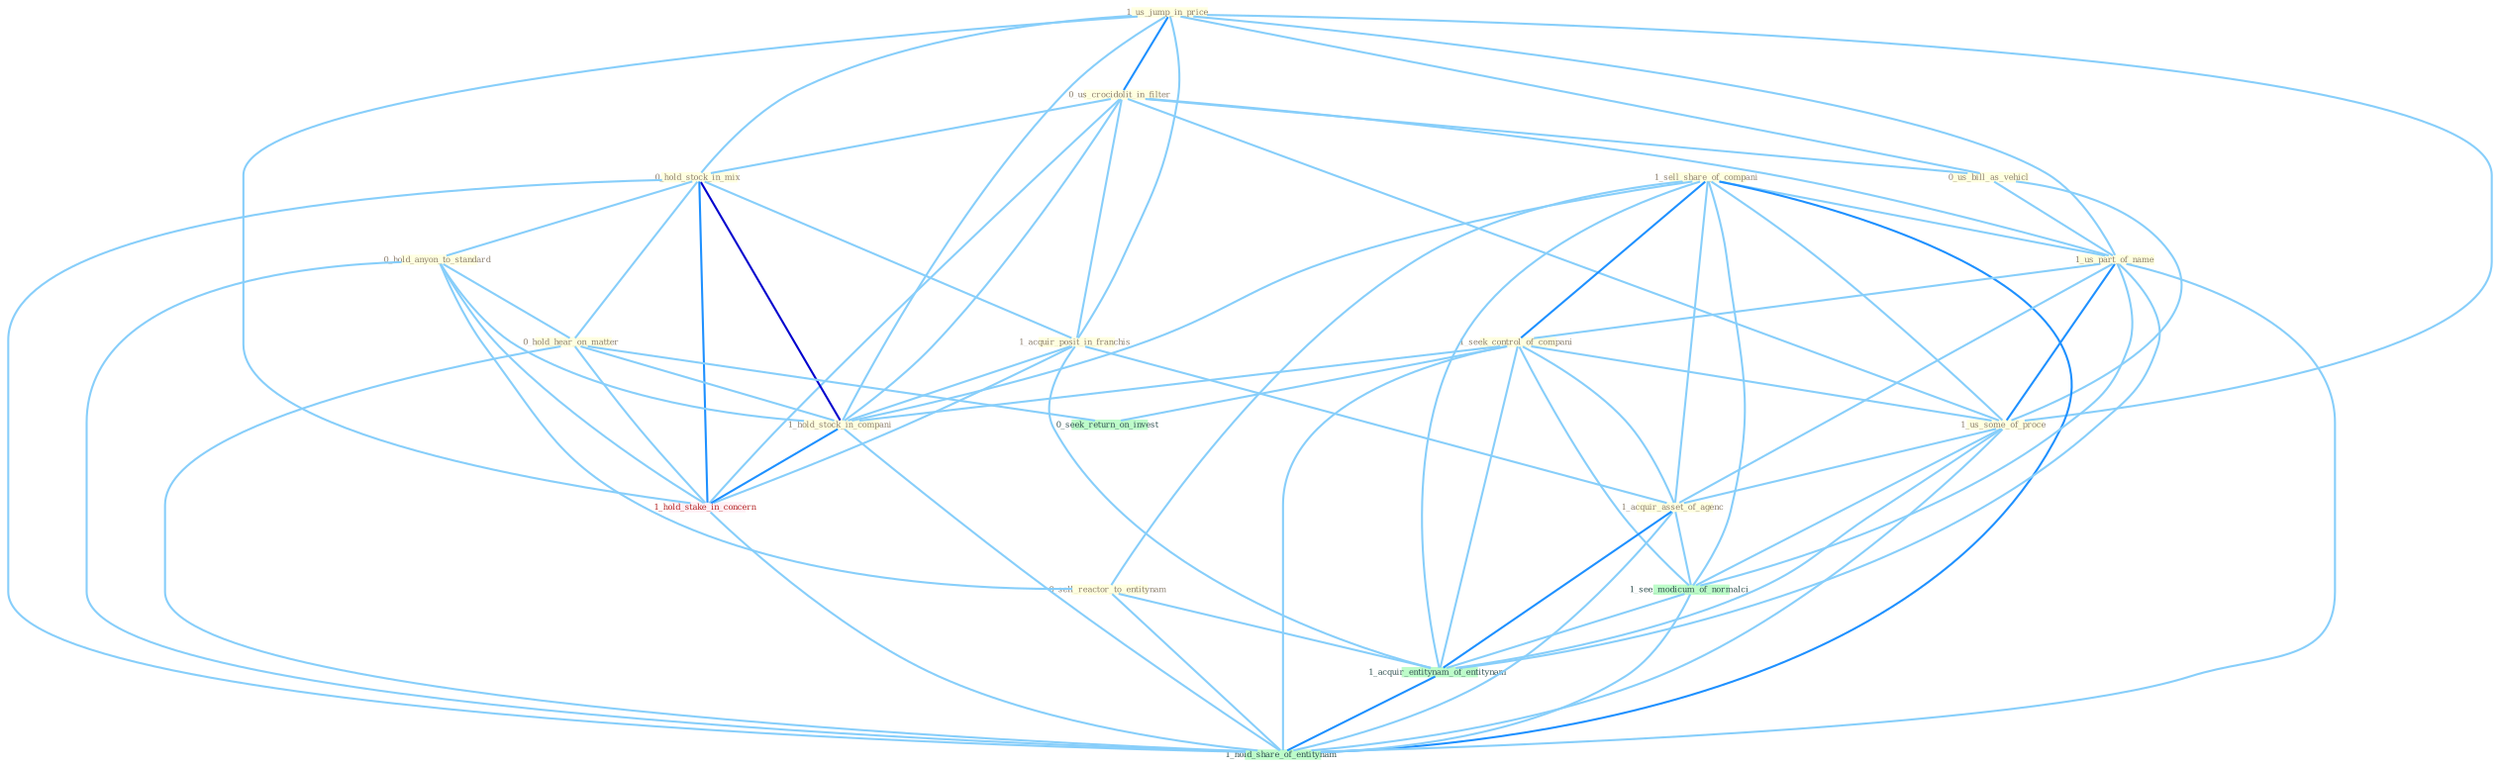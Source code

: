 Graph G{ 
    node
    [shape=polygon,style=filled,width=.5,height=.06,color="#BDFCC9",fixedsize=true,fontsize=4,
    fontcolor="#2f4f4f"];
    {node
    [color="#ffffe0", fontcolor="#8b7d6b"] "1_us_jump_in_price " "0_us_crocidolit_in_filter " "0_hold_stock_in_mix " "0_hold_anyon_to_standard " "0_us_bill_as_vehicl " "1_sell_share_of_compani " "1_us_part_of_name " "1_seek_control_of_compani " "1_acquir_posit_in_franchis " "0_hold_hear_on_matter " "1_hold_stock_in_compani " "1_us_some_of_proce " "0_sell_reactor_to_entitynam " "1_acquir_asset_of_agenc "}
{node [color="#fff0f5", fontcolor="#b22222"] "1_hold_stake_in_concern "}
edge [color="#B0E2FF"];

	"1_us_jump_in_price " -- "0_us_crocidolit_in_filter " [w="2", color="#1e90ff" , len=0.8];
	"1_us_jump_in_price " -- "0_hold_stock_in_mix " [w="1", color="#87cefa" ];
	"1_us_jump_in_price " -- "0_us_bill_as_vehicl " [w="1", color="#87cefa" ];
	"1_us_jump_in_price " -- "1_us_part_of_name " [w="1", color="#87cefa" ];
	"1_us_jump_in_price " -- "1_acquir_posit_in_franchis " [w="1", color="#87cefa" ];
	"1_us_jump_in_price " -- "1_hold_stock_in_compani " [w="1", color="#87cefa" ];
	"1_us_jump_in_price " -- "1_us_some_of_proce " [w="1", color="#87cefa" ];
	"1_us_jump_in_price " -- "1_hold_stake_in_concern " [w="1", color="#87cefa" ];
	"0_us_crocidolit_in_filter " -- "0_hold_stock_in_mix " [w="1", color="#87cefa" ];
	"0_us_crocidolit_in_filter " -- "0_us_bill_as_vehicl " [w="1", color="#87cefa" ];
	"0_us_crocidolit_in_filter " -- "1_us_part_of_name " [w="1", color="#87cefa" ];
	"0_us_crocidolit_in_filter " -- "1_acquir_posit_in_franchis " [w="1", color="#87cefa" ];
	"0_us_crocidolit_in_filter " -- "1_hold_stock_in_compani " [w="1", color="#87cefa" ];
	"0_us_crocidolit_in_filter " -- "1_us_some_of_proce " [w="1", color="#87cefa" ];
	"0_us_crocidolit_in_filter " -- "1_hold_stake_in_concern " [w="1", color="#87cefa" ];
	"0_hold_stock_in_mix " -- "0_hold_anyon_to_standard " [w="1", color="#87cefa" ];
	"0_hold_stock_in_mix " -- "1_acquir_posit_in_franchis " [w="1", color="#87cefa" ];
	"0_hold_stock_in_mix " -- "0_hold_hear_on_matter " [w="1", color="#87cefa" ];
	"0_hold_stock_in_mix " -- "1_hold_stock_in_compani " [w="3", color="#0000cd" , len=0.6];
	"0_hold_stock_in_mix " -- "1_hold_stake_in_concern " [w="2", color="#1e90ff" , len=0.8];
	"0_hold_stock_in_mix " -- "1_hold_share_of_entitynam " [w="1", color="#87cefa" ];
	"0_hold_anyon_to_standard " -- "0_hold_hear_on_matter " [w="1", color="#87cefa" ];
	"0_hold_anyon_to_standard " -- "1_hold_stock_in_compani " [w="1", color="#87cefa" ];
	"0_hold_anyon_to_standard " -- "0_sell_reactor_to_entitynam " [w="1", color="#87cefa" ];
	"0_hold_anyon_to_standard " -- "1_hold_stake_in_concern " [w="1", color="#87cefa" ];
	"0_hold_anyon_to_standard " -- "1_hold_share_of_entitynam " [w="1", color="#87cefa" ];
	"0_us_bill_as_vehicl " -- "1_us_part_of_name " [w="1", color="#87cefa" ];
	"0_us_bill_as_vehicl " -- "1_us_some_of_proce " [w="1", color="#87cefa" ];
	"1_sell_share_of_compani " -- "1_us_part_of_name " [w="1", color="#87cefa" ];
	"1_sell_share_of_compani " -- "1_seek_control_of_compani " [w="2", color="#1e90ff" , len=0.8];
	"1_sell_share_of_compani " -- "1_hold_stock_in_compani " [w="1", color="#87cefa" ];
	"1_sell_share_of_compani " -- "1_us_some_of_proce " [w="1", color="#87cefa" ];
	"1_sell_share_of_compani " -- "0_sell_reactor_to_entitynam " [w="1", color="#87cefa" ];
	"1_sell_share_of_compani " -- "1_acquir_asset_of_agenc " [w="1", color="#87cefa" ];
	"1_sell_share_of_compani " -- "1_see_modicum_of_normalci " [w="1", color="#87cefa" ];
	"1_sell_share_of_compani " -- "1_acquir_entitynam_of_entitynam " [w="1", color="#87cefa" ];
	"1_sell_share_of_compani " -- "1_hold_share_of_entitynam " [w="2", color="#1e90ff" , len=0.8];
	"1_us_part_of_name " -- "1_seek_control_of_compani " [w="1", color="#87cefa" ];
	"1_us_part_of_name " -- "1_us_some_of_proce " [w="2", color="#1e90ff" , len=0.8];
	"1_us_part_of_name " -- "1_acquir_asset_of_agenc " [w="1", color="#87cefa" ];
	"1_us_part_of_name " -- "1_see_modicum_of_normalci " [w="1", color="#87cefa" ];
	"1_us_part_of_name " -- "1_acquir_entitynam_of_entitynam " [w="1", color="#87cefa" ];
	"1_us_part_of_name " -- "1_hold_share_of_entitynam " [w="1", color="#87cefa" ];
	"1_seek_control_of_compani " -- "1_hold_stock_in_compani " [w="1", color="#87cefa" ];
	"1_seek_control_of_compani " -- "1_us_some_of_proce " [w="1", color="#87cefa" ];
	"1_seek_control_of_compani " -- "1_acquir_asset_of_agenc " [w="1", color="#87cefa" ];
	"1_seek_control_of_compani " -- "0_seek_return_on_invest " [w="1", color="#87cefa" ];
	"1_seek_control_of_compani " -- "1_see_modicum_of_normalci " [w="1", color="#87cefa" ];
	"1_seek_control_of_compani " -- "1_acquir_entitynam_of_entitynam " [w="1", color="#87cefa" ];
	"1_seek_control_of_compani " -- "1_hold_share_of_entitynam " [w="1", color="#87cefa" ];
	"1_acquir_posit_in_franchis " -- "1_hold_stock_in_compani " [w="1", color="#87cefa" ];
	"1_acquir_posit_in_franchis " -- "1_acquir_asset_of_agenc " [w="1", color="#87cefa" ];
	"1_acquir_posit_in_franchis " -- "1_hold_stake_in_concern " [w="1", color="#87cefa" ];
	"1_acquir_posit_in_franchis " -- "1_acquir_entitynam_of_entitynam " [w="1", color="#87cefa" ];
	"0_hold_hear_on_matter " -- "1_hold_stock_in_compani " [w="1", color="#87cefa" ];
	"0_hold_hear_on_matter " -- "1_hold_stake_in_concern " [w="1", color="#87cefa" ];
	"0_hold_hear_on_matter " -- "0_seek_return_on_invest " [w="1", color="#87cefa" ];
	"0_hold_hear_on_matter " -- "1_hold_share_of_entitynam " [w="1", color="#87cefa" ];
	"1_hold_stock_in_compani " -- "1_hold_stake_in_concern " [w="2", color="#1e90ff" , len=0.8];
	"1_hold_stock_in_compani " -- "1_hold_share_of_entitynam " [w="1", color="#87cefa" ];
	"1_us_some_of_proce " -- "1_acquir_asset_of_agenc " [w="1", color="#87cefa" ];
	"1_us_some_of_proce " -- "1_see_modicum_of_normalci " [w="1", color="#87cefa" ];
	"1_us_some_of_proce " -- "1_acquir_entitynam_of_entitynam " [w="1", color="#87cefa" ];
	"1_us_some_of_proce " -- "1_hold_share_of_entitynam " [w="1", color="#87cefa" ];
	"0_sell_reactor_to_entitynam " -- "1_acquir_entitynam_of_entitynam " [w="1", color="#87cefa" ];
	"0_sell_reactor_to_entitynam " -- "1_hold_share_of_entitynam " [w="1", color="#87cefa" ];
	"1_acquir_asset_of_agenc " -- "1_see_modicum_of_normalci " [w="1", color="#87cefa" ];
	"1_acquir_asset_of_agenc " -- "1_acquir_entitynam_of_entitynam " [w="2", color="#1e90ff" , len=0.8];
	"1_acquir_asset_of_agenc " -- "1_hold_share_of_entitynam " [w="1", color="#87cefa" ];
	"1_hold_stake_in_concern " -- "1_hold_share_of_entitynam " [w="1", color="#87cefa" ];
	"1_see_modicum_of_normalci " -- "1_acquir_entitynam_of_entitynam " [w="1", color="#87cefa" ];
	"1_see_modicum_of_normalci " -- "1_hold_share_of_entitynam " [w="1", color="#87cefa" ];
	"1_acquir_entitynam_of_entitynam " -- "1_hold_share_of_entitynam " [w="2", color="#1e90ff" , len=0.8];
}